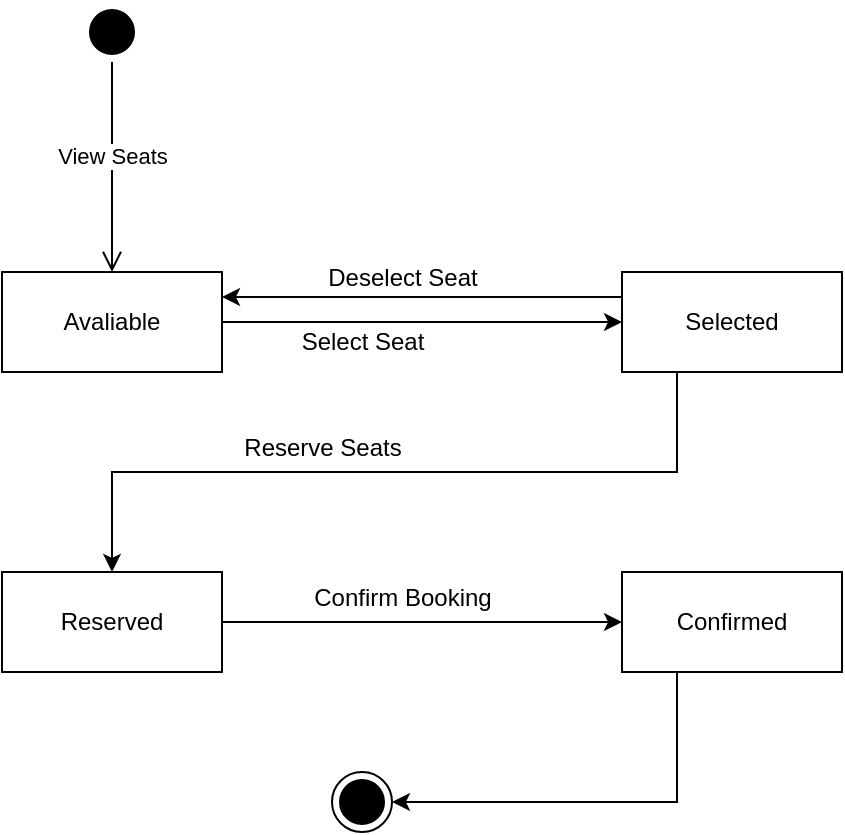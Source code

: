 <mxfile version="24.8.8">
  <diagram name="Page-1" id="7VdIlfiAIKdzNFPpQ_gc">
    <mxGraphModel dx="1050" dy="522" grid="1" gridSize="10" guides="1" tooltips="1" connect="1" arrows="1" fold="1" page="1" pageScale="1" pageWidth="600" pageHeight="500" math="0" shadow="0">
      <root>
        <mxCell id="0" />
        <mxCell id="1" parent="0" />
        <mxCell id="CEZ-OAzP9IoAJ3BSs7Vd-1" value="" style="ellipse;html=1;shape=startState;fillColor=#000000;strokeColor=#000000;" vertex="1" parent="1">
          <mxGeometry x="150" y="35" width="30" height="30" as="geometry" />
        </mxCell>
        <mxCell id="CEZ-OAzP9IoAJ3BSs7Vd-2" value="" style="edgeStyle=orthogonalEdgeStyle;html=1;verticalAlign=bottom;endArrow=open;endSize=8;strokeColor=#000000;rounded=0;entryX=0.5;entryY=0;entryDx=0;entryDy=0;" edge="1" parent="1" source="CEZ-OAzP9IoAJ3BSs7Vd-1" target="CEZ-OAzP9IoAJ3BSs7Vd-5">
          <mxGeometry relative="1" as="geometry">
            <mxPoint x="244" y="135" as="targetPoint" />
            <Array as="points">
              <mxPoint x="165" y="140" />
              <mxPoint x="165" y="140" />
            </Array>
          </mxGeometry>
        </mxCell>
        <mxCell id="CEZ-OAzP9IoAJ3BSs7Vd-3" value="View Seats" style="edgeLabel;html=1;align=center;verticalAlign=middle;resizable=0;points=[];" vertex="1" connectable="0" parent="CEZ-OAzP9IoAJ3BSs7Vd-2">
          <mxGeometry x="-0.291" y="5" relative="1" as="geometry">
            <mxPoint x="-5" y="10" as="offset" />
          </mxGeometry>
        </mxCell>
        <mxCell id="CEZ-OAzP9IoAJ3BSs7Vd-4" style="edgeStyle=orthogonalEdgeStyle;rounded=0;orthogonalLoop=1;jettySize=auto;html=1;exitX=1;exitY=0.5;exitDx=0;exitDy=0;entryX=0;entryY=0.5;entryDx=0;entryDy=0;" edge="1" parent="1" source="CEZ-OAzP9IoAJ3BSs7Vd-5" target="CEZ-OAzP9IoAJ3BSs7Vd-8">
          <mxGeometry relative="1" as="geometry" />
        </mxCell>
        <mxCell id="CEZ-OAzP9IoAJ3BSs7Vd-5" value="Avaliable" style="html=1;whiteSpace=wrap;" vertex="1" parent="1">
          <mxGeometry x="110" y="170" width="110" height="50" as="geometry" />
        </mxCell>
        <mxCell id="CEZ-OAzP9IoAJ3BSs7Vd-7" style="edgeStyle=orthogonalEdgeStyle;rounded=0;orthogonalLoop=1;jettySize=auto;html=1;exitX=0.25;exitY=1;exitDx=0;exitDy=0;entryX=0.5;entryY=0;entryDx=0;entryDy=0;" edge="1" parent="1" source="CEZ-OAzP9IoAJ3BSs7Vd-8" target="CEZ-OAzP9IoAJ3BSs7Vd-11">
          <mxGeometry relative="1" as="geometry" />
        </mxCell>
        <mxCell id="CEZ-OAzP9IoAJ3BSs7Vd-16" style="edgeStyle=orthogonalEdgeStyle;rounded=0;orthogonalLoop=1;jettySize=auto;html=1;exitX=0;exitY=0.25;exitDx=0;exitDy=0;entryX=1;entryY=0.25;entryDx=0;entryDy=0;" edge="1" parent="1" source="CEZ-OAzP9IoAJ3BSs7Vd-8" target="CEZ-OAzP9IoAJ3BSs7Vd-5">
          <mxGeometry relative="1" as="geometry" />
        </mxCell>
        <mxCell id="CEZ-OAzP9IoAJ3BSs7Vd-8" value="Selected" style="html=1;whiteSpace=wrap;" vertex="1" parent="1">
          <mxGeometry x="420" y="170" width="110" height="50" as="geometry" />
        </mxCell>
        <mxCell id="CEZ-OAzP9IoAJ3BSs7Vd-9" value="Select Seat" style="text;html=1;align=center;verticalAlign=middle;resizable=0;points=[];autosize=1;strokeColor=none;fillColor=none;" vertex="1" parent="1">
          <mxGeometry x="250" y="190" width="80" height="30" as="geometry" />
        </mxCell>
        <mxCell id="CEZ-OAzP9IoAJ3BSs7Vd-10" style="edgeStyle=orthogonalEdgeStyle;rounded=0;orthogonalLoop=1;jettySize=auto;html=1;exitX=1;exitY=0.5;exitDx=0;exitDy=0;entryX=0;entryY=0.5;entryDx=0;entryDy=0;" edge="1" parent="1" source="CEZ-OAzP9IoAJ3BSs7Vd-11" target="CEZ-OAzP9IoAJ3BSs7Vd-13">
          <mxGeometry relative="1" as="geometry" />
        </mxCell>
        <mxCell id="CEZ-OAzP9IoAJ3BSs7Vd-11" value="Reserved" style="html=1;whiteSpace=wrap;" vertex="1" parent="1">
          <mxGeometry x="110" y="320" width="110" height="50" as="geometry" />
        </mxCell>
        <mxCell id="CEZ-OAzP9IoAJ3BSs7Vd-12" style="edgeStyle=orthogonalEdgeStyle;rounded=0;orthogonalLoop=1;jettySize=auto;html=1;exitX=0.25;exitY=1;exitDx=0;exitDy=0;entryX=1;entryY=0.5;entryDx=0;entryDy=0;" edge="1" parent="1" source="CEZ-OAzP9IoAJ3BSs7Vd-13" target="CEZ-OAzP9IoAJ3BSs7Vd-14">
          <mxGeometry relative="1" as="geometry" />
        </mxCell>
        <mxCell id="CEZ-OAzP9IoAJ3BSs7Vd-13" value="Confirmed" style="html=1;whiteSpace=wrap;" vertex="1" parent="1">
          <mxGeometry x="420" y="320" width="110" height="50" as="geometry" />
        </mxCell>
        <mxCell id="CEZ-OAzP9IoAJ3BSs7Vd-14" value="" style="ellipse;html=1;shape=endState;fillColor=#000000;strokeColor=#000000;" vertex="1" parent="1">
          <mxGeometry x="275" y="420" width="30" height="30" as="geometry" />
        </mxCell>
        <mxCell id="CEZ-OAzP9IoAJ3BSs7Vd-15" value="Reserve Seats&lt;div&gt;&lt;br&gt;&lt;/div&gt;" style="text;html=1;align=center;verticalAlign=middle;resizable=0;points=[];autosize=1;strokeColor=none;fillColor=none;" vertex="1" parent="1">
          <mxGeometry x="220" y="245" width="100" height="40" as="geometry" />
        </mxCell>
        <mxCell id="CEZ-OAzP9IoAJ3BSs7Vd-17" value="Deselect Seat" style="text;html=1;align=center;verticalAlign=middle;resizable=0;points=[];autosize=1;strokeColor=none;fillColor=none;" vertex="1" parent="1">
          <mxGeometry x="260" y="158" width="100" height="30" as="geometry" />
        </mxCell>
        <mxCell id="CEZ-OAzP9IoAJ3BSs7Vd-18" value="Confirm Booking" style="text;html=1;align=center;verticalAlign=middle;resizable=0;points=[];autosize=1;strokeColor=none;fillColor=none;" vertex="1" parent="1">
          <mxGeometry x="255" y="318" width="110" height="30" as="geometry" />
        </mxCell>
      </root>
    </mxGraphModel>
  </diagram>
</mxfile>
